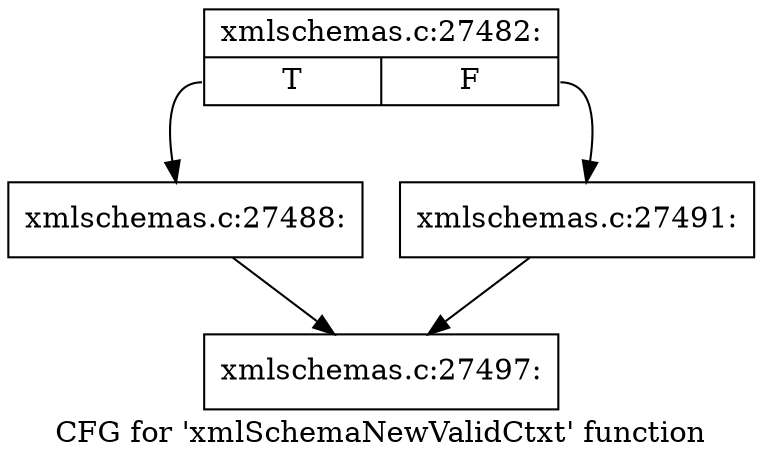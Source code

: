digraph "CFG for 'xmlSchemaNewValidCtxt' function" {
	label="CFG for 'xmlSchemaNewValidCtxt' function";

	Node0x4e2c370 [shape=record,label="{xmlschemas.c:27482:|{<s0>T|<s1>F}}"];
	Node0x4e2c370:s0 -> Node0x4e2cf40;
	Node0x4e2c370:s1 -> Node0x4e2cf90;
	Node0x4e2cf40 [shape=record,label="{xmlschemas.c:27488:}"];
	Node0x4e2cf40 -> Node0x4df1280;
	Node0x4e2cf90 [shape=record,label="{xmlschemas.c:27491:}"];
	Node0x4e2cf90 -> Node0x4df1280;
	Node0x4df1280 [shape=record,label="{xmlschemas.c:27497:}"];
}

